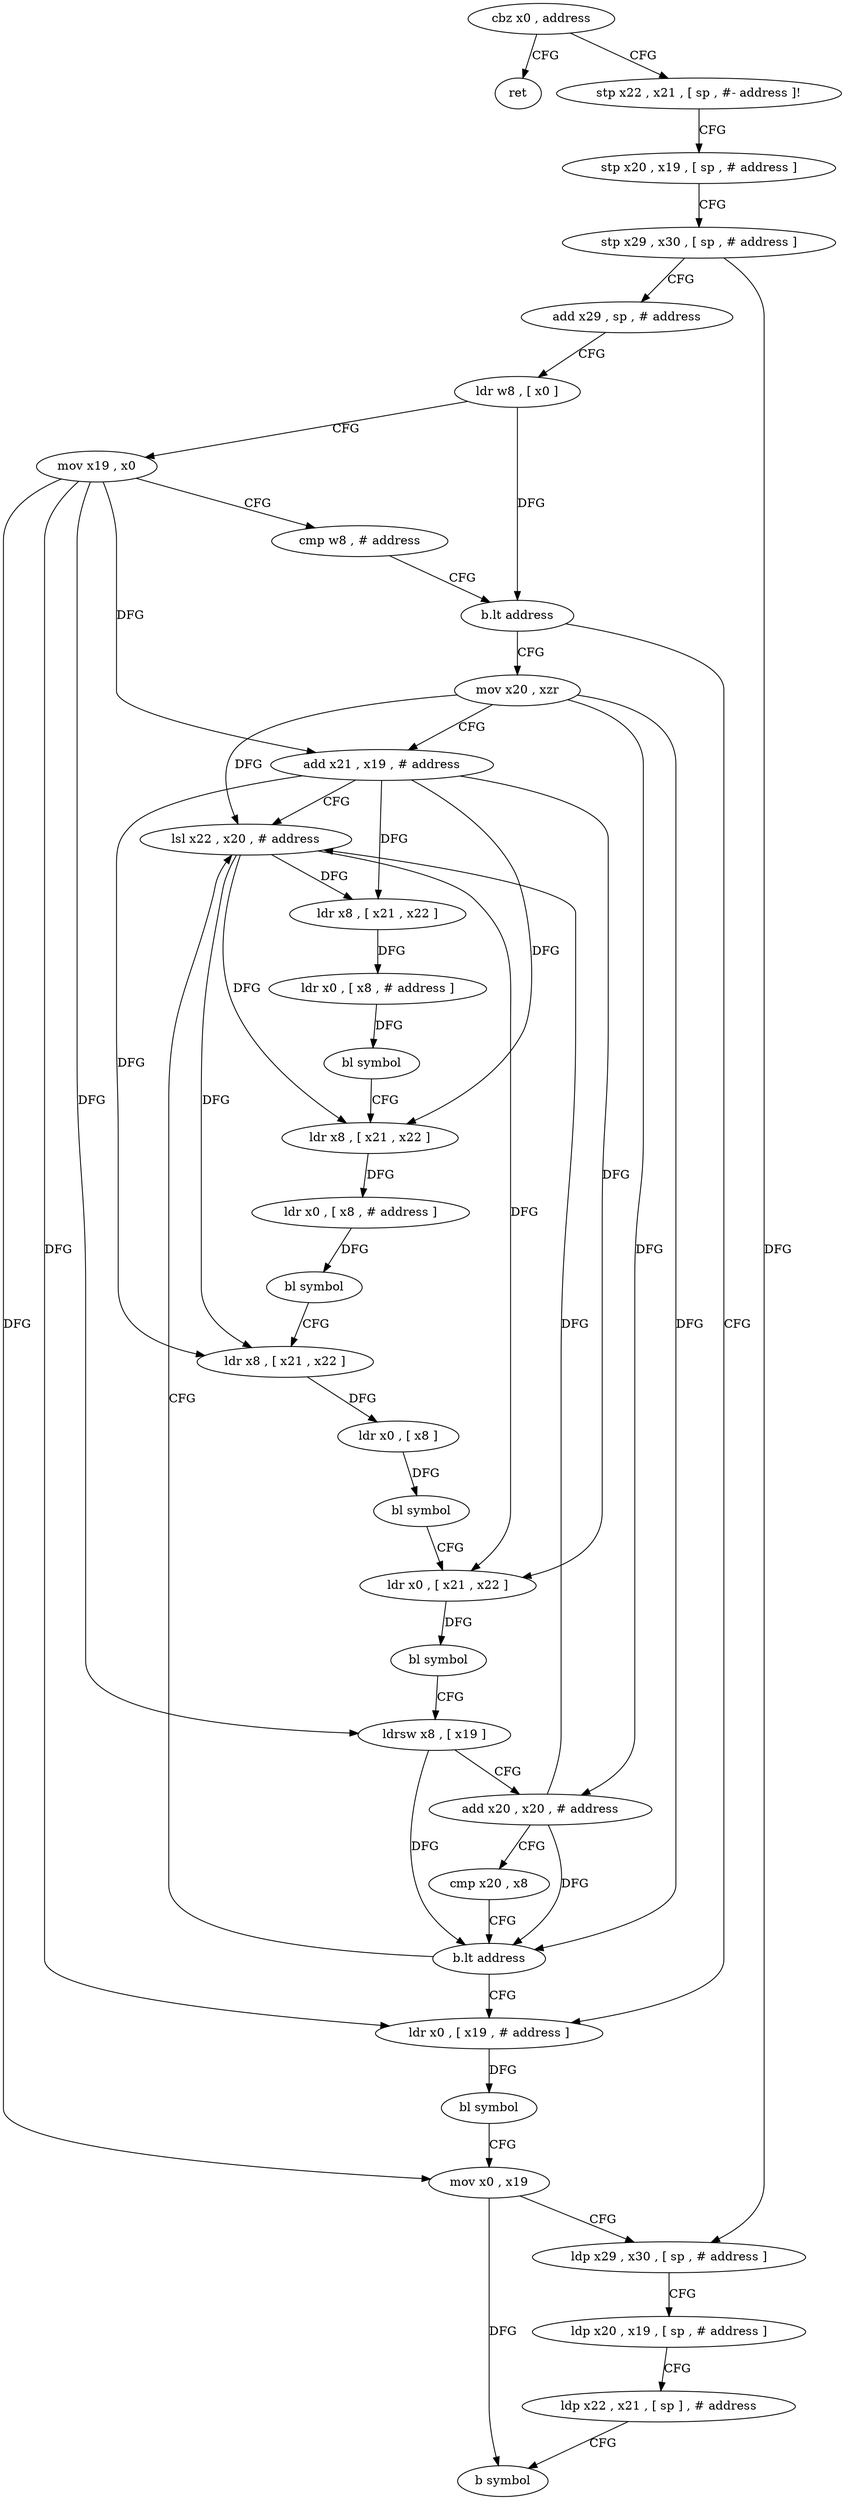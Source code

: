 digraph "func" {
"127476" [label = "cbz x0 , address" ]
"127612" [label = "ret" ]
"127480" [label = "stp x22 , x21 , [ sp , #- address ]!" ]
"127484" [label = "stp x20 , x19 , [ sp , # address ]" ]
"127488" [label = "stp x29 , x30 , [ sp , # address ]" ]
"127492" [label = "add x29 , sp , # address" ]
"127496" [label = "ldr w8 , [ x0 ]" ]
"127500" [label = "mov x19 , x0" ]
"127504" [label = "cmp w8 , # address" ]
"127508" [label = "b.lt address" ]
"127584" [label = "ldr x0 , [ x19 , # address ]" ]
"127512" [label = "mov x20 , xzr" ]
"127588" [label = "bl symbol" ]
"127592" [label = "mov x0 , x19" ]
"127596" [label = "ldp x29 , x30 , [ sp , # address ]" ]
"127600" [label = "ldp x20 , x19 , [ sp , # address ]" ]
"127604" [label = "ldp x22 , x21 , [ sp ] , # address" ]
"127608" [label = "b symbol" ]
"127516" [label = "add x21 , x19 , # address" ]
"127520" [label = "lsl x22 , x20 , # address" ]
"127524" [label = "ldr x8 , [ x21 , x22 ]" ]
"127528" [label = "ldr x0 , [ x8 , # address ]" ]
"127532" [label = "bl symbol" ]
"127536" [label = "ldr x8 , [ x21 , x22 ]" ]
"127540" [label = "ldr x0 , [ x8 , # address ]" ]
"127544" [label = "bl symbol" ]
"127548" [label = "ldr x8 , [ x21 , x22 ]" ]
"127552" [label = "ldr x0 , [ x8 ]" ]
"127556" [label = "bl symbol" ]
"127560" [label = "ldr x0 , [ x21 , x22 ]" ]
"127564" [label = "bl symbol" ]
"127568" [label = "ldrsw x8 , [ x19 ]" ]
"127572" [label = "add x20 , x20 , # address" ]
"127576" [label = "cmp x20 , x8" ]
"127580" [label = "b.lt address" ]
"127476" -> "127612" [ label = "CFG" ]
"127476" -> "127480" [ label = "CFG" ]
"127480" -> "127484" [ label = "CFG" ]
"127484" -> "127488" [ label = "CFG" ]
"127488" -> "127492" [ label = "CFG" ]
"127488" -> "127596" [ label = "DFG" ]
"127492" -> "127496" [ label = "CFG" ]
"127496" -> "127500" [ label = "CFG" ]
"127496" -> "127508" [ label = "DFG" ]
"127500" -> "127504" [ label = "CFG" ]
"127500" -> "127584" [ label = "DFG" ]
"127500" -> "127592" [ label = "DFG" ]
"127500" -> "127516" [ label = "DFG" ]
"127500" -> "127568" [ label = "DFG" ]
"127504" -> "127508" [ label = "CFG" ]
"127508" -> "127584" [ label = "CFG" ]
"127508" -> "127512" [ label = "CFG" ]
"127584" -> "127588" [ label = "DFG" ]
"127512" -> "127516" [ label = "CFG" ]
"127512" -> "127520" [ label = "DFG" ]
"127512" -> "127572" [ label = "DFG" ]
"127512" -> "127580" [ label = "DFG" ]
"127588" -> "127592" [ label = "CFG" ]
"127592" -> "127596" [ label = "CFG" ]
"127592" -> "127608" [ label = "DFG" ]
"127596" -> "127600" [ label = "CFG" ]
"127600" -> "127604" [ label = "CFG" ]
"127604" -> "127608" [ label = "CFG" ]
"127516" -> "127520" [ label = "CFG" ]
"127516" -> "127524" [ label = "DFG" ]
"127516" -> "127536" [ label = "DFG" ]
"127516" -> "127548" [ label = "DFG" ]
"127516" -> "127560" [ label = "DFG" ]
"127520" -> "127524" [ label = "DFG" ]
"127520" -> "127536" [ label = "DFG" ]
"127520" -> "127548" [ label = "DFG" ]
"127520" -> "127560" [ label = "DFG" ]
"127524" -> "127528" [ label = "DFG" ]
"127528" -> "127532" [ label = "DFG" ]
"127532" -> "127536" [ label = "CFG" ]
"127536" -> "127540" [ label = "DFG" ]
"127540" -> "127544" [ label = "DFG" ]
"127544" -> "127548" [ label = "CFG" ]
"127548" -> "127552" [ label = "DFG" ]
"127552" -> "127556" [ label = "DFG" ]
"127556" -> "127560" [ label = "CFG" ]
"127560" -> "127564" [ label = "DFG" ]
"127564" -> "127568" [ label = "CFG" ]
"127568" -> "127572" [ label = "CFG" ]
"127568" -> "127580" [ label = "DFG" ]
"127572" -> "127576" [ label = "CFG" ]
"127572" -> "127520" [ label = "DFG" ]
"127572" -> "127580" [ label = "DFG" ]
"127576" -> "127580" [ label = "CFG" ]
"127580" -> "127520" [ label = "CFG" ]
"127580" -> "127584" [ label = "CFG" ]
}
